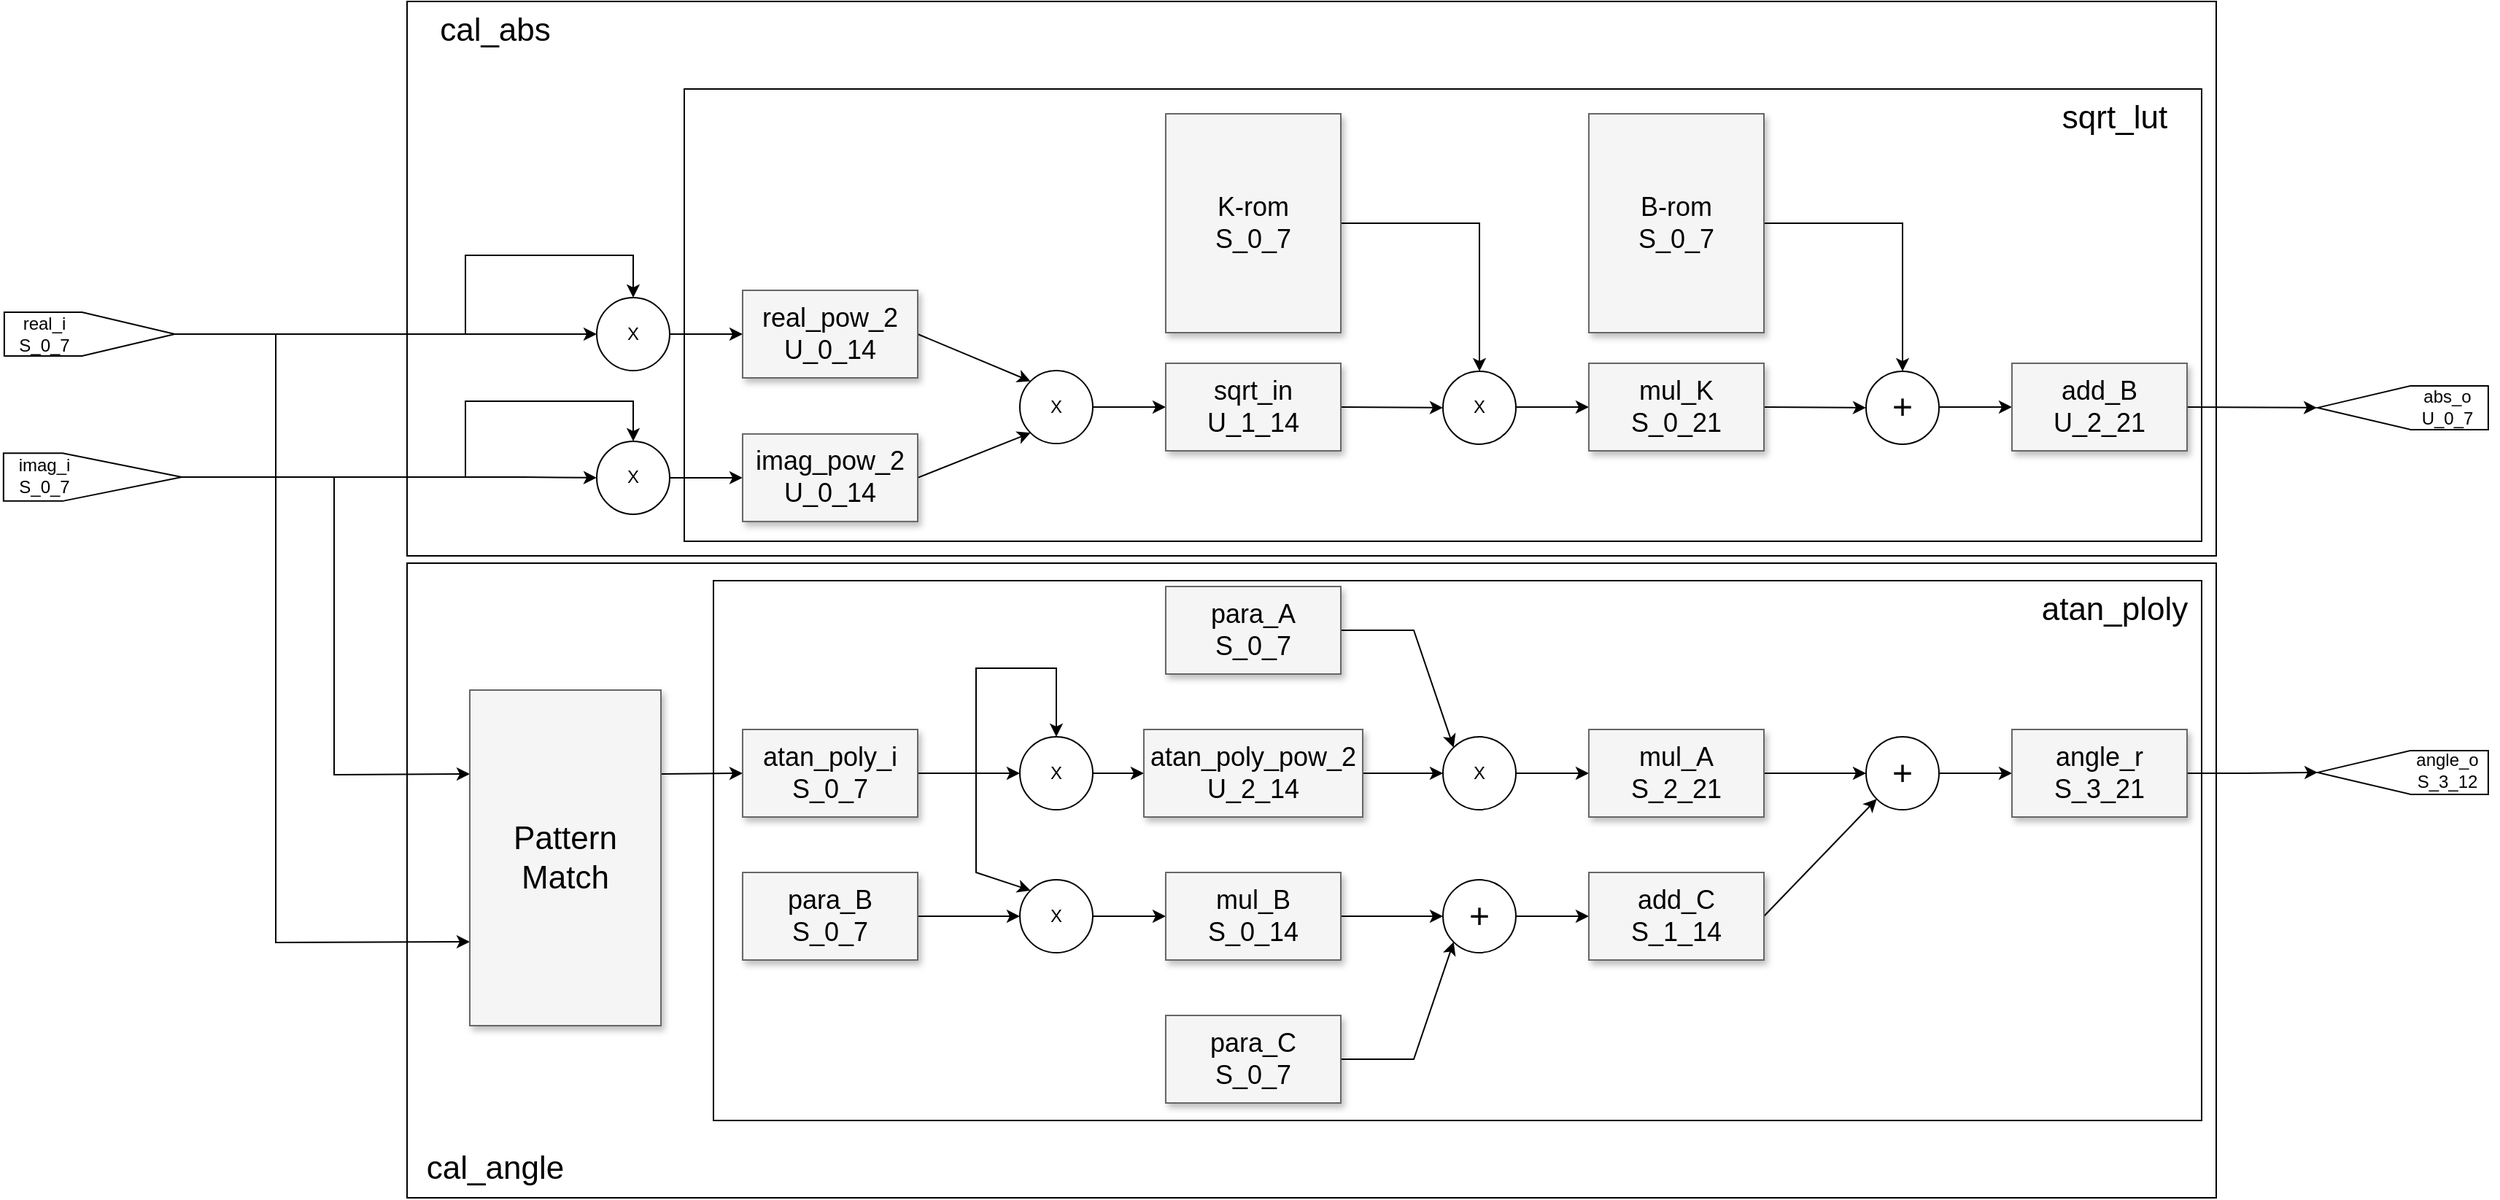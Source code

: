 <mxfile version="21.2.1" type="github">
  <diagram name="Page-1" id="90a13364-a465-7bf4-72fc-28e22215d7a0">
    <mxGraphModel dx="1849" dy="1215" grid="1" gridSize="10" guides="1" tooltips="1" connect="1" arrows="1" fold="1" page="1" pageScale="1.5" pageWidth="1169" pageHeight="826" background="none" math="0" shadow="0">
      <root>
        <mxCell id="0" style=";html=1;" />
        <mxCell id="1" style=";html=1;" parent="0" />
        <mxCell id="tQY6BfCOZmGEvX_oJBTy-113" value="" style="rounded=0;whiteSpace=wrap;html=1;labelBackgroundColor=none;labelBorderColor=none;" vertex="1" parent="1">
          <mxGeometry x="710" y="440" width="1240" height="380" as="geometry" />
        </mxCell>
        <mxCell id="tQY6BfCOZmGEvX_oJBTy-114" value="" style="rounded=0;whiteSpace=wrap;html=1;labelBackgroundColor=none;labelBorderColor=none;" vertex="1" parent="1">
          <mxGeometry x="900" y="500" width="1040" height="310" as="geometry" />
        </mxCell>
        <mxCell id="tQY6BfCOZmGEvX_oJBTy-112" value="" style="rounded=0;whiteSpace=wrap;html=1;labelBackgroundColor=none;labelBorderColor=none;" vertex="1" parent="1">
          <mxGeometry x="710" y="825" width="1240" height="435" as="geometry" />
        </mxCell>
        <mxCell id="tQY6BfCOZmGEvX_oJBTy-111" value="" style="rounded=0;whiteSpace=wrap;html=1;labelBackgroundColor=none;labelBorderColor=none;" vertex="1" parent="1">
          <mxGeometry x="920" y="837" width="1020" height="370" as="geometry" />
        </mxCell>
        <mxCell id="tQY6BfCOZmGEvX_oJBTy-40" style="edgeStyle=none;rounded=0;orthogonalLoop=1;jettySize=auto;html=1;exitX=1;exitY=0.5;exitDx=0;exitDy=0;entryX=0.5;entryY=0;entryDx=0;entryDy=0;" edge="1" parent="1" source="3a17f1ce550125da-8" target="tQY6BfCOZmGEvX_oJBTy-38">
          <mxGeometry relative="1" as="geometry">
            <mxPoint x="1440" y="545.333" as="targetPoint" />
            <Array as="points">
              <mxPoint x="1445" y="592" />
            </Array>
          </mxGeometry>
        </mxCell>
        <mxCell id="3a17f1ce550125da-8" value="K-rom&lt;br&gt;S_0_7" style="whiteSpace=wrap;html=1;shadow=1;fontSize=18;fillColor=#f5f5f5;strokeColor=#666666;" parent="1" vertex="1">
          <mxGeometry x="1230" y="517" width="120" height="150" as="geometry" />
        </mxCell>
        <mxCell id="tQY6BfCOZmGEvX_oJBTy-34" style="edgeStyle=none;rounded=0;orthogonalLoop=1;jettySize=auto;html=1;exitX=1;exitY=0.5;exitDx=0;exitDy=0;entryX=0;entryY=0;entryDx=0;entryDy=0;" edge="1" parent="1" source="3a17f1ce550125da-11" target="tQY6BfCOZmGEvX_oJBTy-28">
          <mxGeometry relative="1" as="geometry" />
        </mxCell>
        <mxCell id="3a17f1ce550125da-11" value="real_pow_2&lt;br&gt;U_0_14" style="whiteSpace=wrap;html=1;shadow=1;fontSize=18;fillColor=#f5f5f5;strokeColor=#666666;" parent="1" vertex="1">
          <mxGeometry x="940" y="638" width="120" height="60" as="geometry" />
        </mxCell>
        <mxCell id="tQY6BfCOZmGEvX_oJBTy-24" style="edgeStyle=none;rounded=0;orthogonalLoop=1;jettySize=auto;html=1;exitX=1;exitY=0.5;exitDx=0;exitDy=0;entryX=0;entryY=0.5;entryDx=0;entryDy=0;" edge="1" parent="1" source="tQY6BfCOZmGEvX_oJBTy-2" target="3a17f1ce550125da-11">
          <mxGeometry relative="1" as="geometry" />
        </mxCell>
        <mxCell id="tQY6BfCOZmGEvX_oJBTy-2" value="X" style="ellipse;whiteSpace=wrap;html=1;aspect=fixed;" vertex="1" parent="1">
          <mxGeometry x="840" y="643" width="50" height="50" as="geometry" />
        </mxCell>
        <mxCell id="tQY6BfCOZmGEvX_oJBTy-6" style="edgeStyle=orthogonalEdgeStyle;rounded=0;orthogonalLoop=1;jettySize=auto;html=1;exitX=0.5;exitY=1;exitDx=0;exitDy=0;entryX=0;entryY=0.5;entryDx=0;entryDy=0;" edge="1" parent="1" source="tQY6BfCOZmGEvX_oJBTy-5" target="tQY6BfCOZmGEvX_oJBTy-2">
          <mxGeometry relative="1" as="geometry">
            <Array as="points">
              <mxPoint x="790" y="668" />
              <mxPoint x="790" y="668" />
            </Array>
          </mxGeometry>
        </mxCell>
        <mxCell id="tQY6BfCOZmGEvX_oJBTy-8" style="edgeStyle=none;rounded=0;orthogonalLoop=1;jettySize=auto;html=1;entryX=0.5;entryY=0;entryDx=0;entryDy=0;" edge="1" parent="1" target="tQY6BfCOZmGEvX_oJBTy-2">
          <mxGeometry relative="1" as="geometry">
            <mxPoint x="750" y="614" as="sourcePoint" />
            <Array as="points">
              <mxPoint x="750" y="668" />
              <mxPoint x="750" y="614" />
              <mxPoint x="810" y="614" />
              <mxPoint x="865" y="614" />
            </Array>
          </mxGeometry>
        </mxCell>
        <mxCell id="tQY6BfCOZmGEvX_oJBTy-56" style="edgeStyle=none;rounded=0;orthogonalLoop=1;jettySize=auto;html=1;entryX=0;entryY=0.75;entryDx=0;entryDy=0;" edge="1" parent="1" target="tQY6BfCOZmGEvX_oJBTy-55">
          <mxGeometry relative="1" as="geometry">
            <mxPoint x="620" y="668" as="sourcePoint" />
            <Array as="points">
              <mxPoint x="620" y="1085" />
            </Array>
          </mxGeometry>
        </mxCell>
        <mxCell id="tQY6BfCOZmGEvX_oJBTy-5" value="" style="shape=offPageConnector;whiteSpace=wrap;html=1;rotation=-90;size=0.544;" vertex="1" parent="1">
          <mxGeometry x="477.37" y="609.56" width="30" height="116.89" as="geometry" />
        </mxCell>
        <mxCell id="tQY6BfCOZmGEvX_oJBTy-27" style="edgeStyle=none;rounded=0;orthogonalLoop=1;jettySize=auto;html=1;exitX=1;exitY=0.5;exitDx=0;exitDy=0;entryX=0;entryY=0.5;entryDx=0;entryDy=0;" edge="1" parent="1" source="tQY6BfCOZmGEvX_oJBTy-20" target="tQY6BfCOZmGEvX_oJBTy-26">
          <mxGeometry relative="1" as="geometry" />
        </mxCell>
        <mxCell id="tQY6BfCOZmGEvX_oJBTy-20" value="X" style="ellipse;whiteSpace=wrap;html=1;aspect=fixed;" vertex="1" parent="1">
          <mxGeometry x="840" y="741.44" width="50" height="50" as="geometry" />
        </mxCell>
        <mxCell id="tQY6BfCOZmGEvX_oJBTy-21" style="edgeStyle=orthogonalEdgeStyle;rounded=0;orthogonalLoop=1;jettySize=auto;html=1;exitX=0.5;exitY=1;exitDx=0;exitDy=0;entryX=0;entryY=0.5;entryDx=0;entryDy=0;" edge="1" parent="1" source="tQY6BfCOZmGEvX_oJBTy-23" target="tQY6BfCOZmGEvX_oJBTy-20">
          <mxGeometry relative="1" as="geometry">
            <Array as="points">
              <mxPoint x="790" y="766.44" />
              <mxPoint x="790" y="766.44" />
            </Array>
          </mxGeometry>
        </mxCell>
        <mxCell id="tQY6BfCOZmGEvX_oJBTy-22" style="edgeStyle=none;rounded=0;orthogonalLoop=1;jettySize=auto;html=1;entryX=0.5;entryY=0;entryDx=0;entryDy=0;" edge="1" parent="1" target="tQY6BfCOZmGEvX_oJBTy-20">
          <mxGeometry relative="1" as="geometry">
            <mxPoint x="750" y="766.44" as="sourcePoint" />
            <Array as="points">
              <mxPoint x="750" y="714" />
              <mxPoint x="865" y="714" />
            </Array>
          </mxGeometry>
        </mxCell>
        <mxCell id="tQY6BfCOZmGEvX_oJBTy-57" style="edgeStyle=none;rounded=0;orthogonalLoop=1;jettySize=auto;html=1;entryX=0;entryY=0.25;entryDx=0;entryDy=0;" edge="1" parent="1" target="tQY6BfCOZmGEvX_oJBTy-55">
          <mxGeometry relative="1" as="geometry">
            <mxPoint x="660" y="766" as="sourcePoint" />
            <Array as="points">
              <mxPoint x="660" y="970" />
            </Array>
          </mxGeometry>
        </mxCell>
        <mxCell id="tQY6BfCOZmGEvX_oJBTy-23" value="" style="shape=offPageConnector;whiteSpace=wrap;html=1;rotation=-90;size=0.668;" vertex="1" parent="1">
          <mxGeometry x="478.11" y="704.95" width="32.79" height="122.18" as="geometry" />
        </mxCell>
        <mxCell id="tQY6BfCOZmGEvX_oJBTy-35" style="edgeStyle=none;rounded=0;orthogonalLoop=1;jettySize=auto;html=1;exitX=1;exitY=0.5;exitDx=0;exitDy=0;entryX=0;entryY=1;entryDx=0;entryDy=0;" edge="1" parent="1" source="tQY6BfCOZmGEvX_oJBTy-26" target="tQY6BfCOZmGEvX_oJBTy-28">
          <mxGeometry relative="1" as="geometry" />
        </mxCell>
        <mxCell id="tQY6BfCOZmGEvX_oJBTy-26" value="imag_pow_2&lt;br&gt;U_0_14" style="whiteSpace=wrap;html=1;shadow=1;fontSize=18;fillColor=#f5f5f5;strokeColor=#666666;" vertex="1" parent="1">
          <mxGeometry x="940" y="736.44" width="120" height="60" as="geometry" />
        </mxCell>
        <mxCell id="tQY6BfCOZmGEvX_oJBTy-37" style="edgeStyle=none;rounded=0;orthogonalLoop=1;jettySize=auto;html=1;exitX=1;exitY=0.5;exitDx=0;exitDy=0;entryX=0;entryY=0.5;entryDx=0;entryDy=0;" edge="1" parent="1" source="tQY6BfCOZmGEvX_oJBTy-28" target="tQY6BfCOZmGEvX_oJBTy-36">
          <mxGeometry relative="1" as="geometry" />
        </mxCell>
        <mxCell id="tQY6BfCOZmGEvX_oJBTy-28" value="X" style="ellipse;whiteSpace=wrap;html=1;aspect=fixed;" vertex="1" parent="1">
          <mxGeometry x="1130" y="693" width="50" height="50" as="geometry" />
        </mxCell>
        <mxCell id="tQY6BfCOZmGEvX_oJBTy-39" style="edgeStyle=none;rounded=0;orthogonalLoop=1;jettySize=auto;html=1;exitX=1;exitY=0.5;exitDx=0;exitDy=0;entryX=0;entryY=0.5;entryDx=0;entryDy=0;" edge="1" parent="1" source="tQY6BfCOZmGEvX_oJBTy-36" target="tQY6BfCOZmGEvX_oJBTy-38">
          <mxGeometry relative="1" as="geometry" />
        </mxCell>
        <mxCell id="tQY6BfCOZmGEvX_oJBTy-36" value="sqrt_in&lt;br&gt;U_1_14" style="whiteSpace=wrap;html=1;shadow=1;fontSize=18;fillColor=#f5f5f5;strokeColor=#666666;" vertex="1" parent="1">
          <mxGeometry x="1230" y="688" width="120" height="60" as="geometry" />
        </mxCell>
        <mxCell id="tQY6BfCOZmGEvX_oJBTy-38" value="X" style="ellipse;whiteSpace=wrap;html=1;aspect=fixed;" vertex="1" parent="1">
          <mxGeometry x="1420" y="693.44" width="50" height="50" as="geometry" />
        </mxCell>
        <mxCell id="tQY6BfCOZmGEvX_oJBTy-41" style="edgeStyle=none;rounded=0;orthogonalLoop=1;jettySize=auto;html=1;exitX=1;exitY=0.5;exitDx=0;exitDy=0;entryX=0.5;entryY=0;entryDx=0;entryDy=0;" edge="1" parent="1">
          <mxGeometry relative="1" as="geometry">
            <mxPoint x="1735" y="693.44" as="targetPoint" />
            <Array as="points">
              <mxPoint x="1735" y="592" />
            </Array>
            <mxPoint x="1640" y="592" as="sourcePoint" />
          </mxGeometry>
        </mxCell>
        <mxCell id="tQY6BfCOZmGEvX_oJBTy-42" value="B-rom&lt;br&gt;S_0_7" style="whiteSpace=wrap;html=1;shadow=1;fontSize=18;fillColor=#f5f5f5;strokeColor=#666666;" vertex="1" parent="1">
          <mxGeometry x="1520" y="517" width="120" height="150" as="geometry" />
        </mxCell>
        <mxCell id="tQY6BfCOZmGEvX_oJBTy-43" style="edgeStyle=none;rounded=0;orthogonalLoop=1;jettySize=auto;html=1;exitX=1;exitY=0.5;exitDx=0;exitDy=0;entryX=0;entryY=0.5;entryDx=0;entryDy=0;" edge="1" parent="1" target="tQY6BfCOZmGEvX_oJBTy-45">
          <mxGeometry relative="1" as="geometry">
            <mxPoint x="1470" y="718" as="sourcePoint" />
          </mxGeometry>
        </mxCell>
        <mxCell id="tQY6BfCOZmGEvX_oJBTy-44" style="edgeStyle=none;rounded=0;orthogonalLoop=1;jettySize=auto;html=1;exitX=1;exitY=0.5;exitDx=0;exitDy=0;entryX=0;entryY=0.5;entryDx=0;entryDy=0;" edge="1" parent="1" source="tQY6BfCOZmGEvX_oJBTy-45" target="tQY6BfCOZmGEvX_oJBTy-46">
          <mxGeometry relative="1" as="geometry" />
        </mxCell>
        <mxCell id="tQY6BfCOZmGEvX_oJBTy-45" value="mul_K&lt;br&gt;S_0_21" style="whiteSpace=wrap;html=1;shadow=1;fontSize=18;fillColor=#f5f5f5;strokeColor=#666666;" vertex="1" parent="1">
          <mxGeometry x="1520" y="688" width="120" height="60" as="geometry" />
        </mxCell>
        <mxCell id="tQY6BfCOZmGEvX_oJBTy-46" value="&lt;font style=&quot;font-size: 24px;&quot;&gt;+&lt;/font&gt;" style="ellipse;whiteSpace=wrap;html=1;aspect=fixed;" vertex="1" parent="1">
          <mxGeometry x="1710" y="693.44" width="50" height="50" as="geometry" />
        </mxCell>
        <mxCell id="tQY6BfCOZmGEvX_oJBTy-53" style="edgeStyle=none;rounded=0;orthogonalLoop=1;jettySize=auto;html=1;exitX=1;exitY=0.5;exitDx=0;exitDy=0;entryX=0;entryY=0.5;entryDx=0;entryDy=0;" edge="1" parent="1" target="tQY6BfCOZmGEvX_oJBTy-54">
          <mxGeometry relative="1" as="geometry">
            <mxPoint x="1760" y="718" as="sourcePoint" />
          </mxGeometry>
        </mxCell>
        <mxCell id="tQY6BfCOZmGEvX_oJBTy-97" style="edgeStyle=none;rounded=0;orthogonalLoop=1;jettySize=auto;html=1;exitX=1;exitY=0.5;exitDx=0;exitDy=0;entryX=0.5;entryY=1;entryDx=0;entryDy=0;" edge="1" parent="1" source="tQY6BfCOZmGEvX_oJBTy-54">
          <mxGeometry relative="1" as="geometry">
            <mxPoint x="2019.065" y="718.44" as="targetPoint" />
          </mxGeometry>
        </mxCell>
        <mxCell id="tQY6BfCOZmGEvX_oJBTy-54" value="add_B&lt;br&gt;U_2_21" style="whiteSpace=wrap;html=1;shadow=1;fontSize=18;fillColor=#f5f5f5;strokeColor=#666666;" vertex="1" parent="1">
          <mxGeometry x="1810" y="688" width="120" height="60" as="geometry" />
        </mxCell>
        <mxCell id="tQY6BfCOZmGEvX_oJBTy-60" style="edgeStyle=none;rounded=0;orthogonalLoop=1;jettySize=auto;html=1;exitX=1;exitY=0.25;exitDx=0;exitDy=0;entryX=0;entryY=0.5;entryDx=0;entryDy=0;" edge="1" parent="1" source="tQY6BfCOZmGEvX_oJBTy-55" target="tQY6BfCOZmGEvX_oJBTy-58">
          <mxGeometry relative="1" as="geometry" />
        </mxCell>
        <mxCell id="tQY6BfCOZmGEvX_oJBTy-55" value="&lt;font style=&quot;font-size: 22px;&quot;&gt;Pattern&lt;br&gt;Match&lt;/font&gt;" style="whiteSpace=wrap;html=1;shadow=1;fontSize=18;fillColor=#f5f5f5;strokeColor=#666666;" vertex="1" parent="1">
          <mxGeometry x="753" y="912" width="131" height="230" as="geometry" />
        </mxCell>
        <mxCell id="tQY6BfCOZmGEvX_oJBTy-64" style="edgeStyle=none;rounded=0;orthogonalLoop=1;jettySize=auto;html=1;exitX=1;exitY=0.5;exitDx=0;exitDy=0;entryX=0;entryY=0.5;entryDx=0;entryDy=0;" edge="1" parent="1" source="tQY6BfCOZmGEvX_oJBTy-58" target="tQY6BfCOZmGEvX_oJBTy-62">
          <mxGeometry relative="1" as="geometry" />
        </mxCell>
        <mxCell id="tQY6BfCOZmGEvX_oJBTy-65" style="edgeStyle=none;rounded=0;orthogonalLoop=1;jettySize=auto;html=1;entryX=0.5;entryY=0;entryDx=0;entryDy=0;" edge="1" parent="1" target="tQY6BfCOZmGEvX_oJBTy-62">
          <mxGeometry relative="1" as="geometry">
            <mxPoint x="1100" y="969" as="sourcePoint" />
            <Array as="points">
              <mxPoint x="1100" y="897" />
              <mxPoint x="1155" y="897" />
            </Array>
          </mxGeometry>
        </mxCell>
        <mxCell id="tQY6BfCOZmGEvX_oJBTy-67" style="edgeStyle=none;rounded=0;orthogonalLoop=1;jettySize=auto;html=1;entryX=0;entryY=0;entryDx=0;entryDy=0;" edge="1" parent="1" target="tQY6BfCOZmGEvX_oJBTy-66">
          <mxGeometry relative="1" as="geometry">
            <mxPoint x="1100" y="969" as="sourcePoint" />
            <Array as="points">
              <mxPoint x="1100" y="1037" />
            </Array>
          </mxGeometry>
        </mxCell>
        <mxCell id="tQY6BfCOZmGEvX_oJBTy-58" value="atan_poly_i&lt;br&gt;S_0_7" style="whiteSpace=wrap;html=1;shadow=1;fontSize=18;fillColor=#f5f5f5;strokeColor=#666666;" vertex="1" parent="1">
          <mxGeometry x="940" y="939" width="120" height="60" as="geometry" />
        </mxCell>
        <mxCell id="tQY6BfCOZmGEvX_oJBTy-68" style="edgeStyle=none;rounded=0;orthogonalLoop=1;jettySize=auto;html=1;exitX=1;exitY=0.5;exitDx=0;exitDy=0;entryX=0;entryY=0.5;entryDx=0;entryDy=0;" edge="1" parent="1" source="tQY6BfCOZmGEvX_oJBTy-61" target="tQY6BfCOZmGEvX_oJBTy-66">
          <mxGeometry relative="1" as="geometry" />
        </mxCell>
        <mxCell id="tQY6BfCOZmGEvX_oJBTy-61" value="para_B&lt;br&gt;S_0_7" style="whiteSpace=wrap;html=1;shadow=1;fontSize=18;fillColor=#f5f5f5;strokeColor=#666666;" vertex="1" parent="1">
          <mxGeometry x="940" y="1037" width="120" height="60" as="geometry" />
        </mxCell>
        <mxCell id="tQY6BfCOZmGEvX_oJBTy-75" style="edgeStyle=none;rounded=0;orthogonalLoop=1;jettySize=auto;html=1;exitX=1;exitY=0.5;exitDx=0;exitDy=0;entryX=0;entryY=0.5;entryDx=0;entryDy=0;" edge="1" parent="1" source="tQY6BfCOZmGEvX_oJBTy-62" target="tQY6BfCOZmGEvX_oJBTy-74">
          <mxGeometry relative="1" as="geometry" />
        </mxCell>
        <mxCell id="tQY6BfCOZmGEvX_oJBTy-62" value="X" style="ellipse;whiteSpace=wrap;html=1;aspect=fixed;" vertex="1" parent="1">
          <mxGeometry x="1130" y="944" width="50" height="50" as="geometry" />
        </mxCell>
        <mxCell id="tQY6BfCOZmGEvX_oJBTy-76" style="edgeStyle=none;rounded=0;orthogonalLoop=1;jettySize=auto;html=1;exitX=1;exitY=0.5;exitDx=0;exitDy=0;entryX=0;entryY=0.5;entryDx=0;entryDy=0;" edge="1" parent="1" source="tQY6BfCOZmGEvX_oJBTy-66" target="tQY6BfCOZmGEvX_oJBTy-70">
          <mxGeometry relative="1" as="geometry" />
        </mxCell>
        <mxCell id="tQY6BfCOZmGEvX_oJBTy-66" value="X" style="ellipse;whiteSpace=wrap;html=1;aspect=fixed;" vertex="1" parent="1">
          <mxGeometry x="1130" y="1042" width="50" height="50" as="geometry" />
        </mxCell>
        <mxCell id="tQY6BfCOZmGEvX_oJBTy-81" style="edgeStyle=none;rounded=0;orthogonalLoop=1;jettySize=auto;html=1;exitX=1;exitY=0.5;exitDx=0;exitDy=0;entryX=0;entryY=0.5;entryDx=0;entryDy=0;" edge="1" parent="1" source="tQY6BfCOZmGEvX_oJBTy-70" target="tQY6BfCOZmGEvX_oJBTy-78">
          <mxGeometry relative="1" as="geometry" />
        </mxCell>
        <mxCell id="tQY6BfCOZmGEvX_oJBTy-70" value="mul_B&lt;br&gt;S_0_14" style="whiteSpace=wrap;html=1;shadow=1;fontSize=18;fillColor=#f5f5f5;strokeColor=#666666;" vertex="1" parent="1">
          <mxGeometry x="1230" y="1037" width="120" height="60" as="geometry" />
        </mxCell>
        <mxCell id="tQY6BfCOZmGEvX_oJBTy-82" style="edgeStyle=none;rounded=0;orthogonalLoop=1;jettySize=auto;html=1;exitX=1;exitY=0.5;exitDx=0;exitDy=0;entryX=0;entryY=1;entryDx=0;entryDy=0;" edge="1" parent="1" source="tQY6BfCOZmGEvX_oJBTy-71" target="tQY6BfCOZmGEvX_oJBTy-78">
          <mxGeometry relative="1" as="geometry">
            <Array as="points">
              <mxPoint x="1400" y="1165" />
            </Array>
          </mxGeometry>
        </mxCell>
        <mxCell id="tQY6BfCOZmGEvX_oJBTy-71" value="para_C&lt;br&gt;S_0_7" style="whiteSpace=wrap;html=1;shadow=1;fontSize=18;fillColor=#f5f5f5;strokeColor=#666666;" vertex="1" parent="1">
          <mxGeometry x="1230" y="1135" width="120" height="60" as="geometry" />
        </mxCell>
        <mxCell id="tQY6BfCOZmGEvX_oJBTy-80" style="edgeStyle=none;rounded=0;orthogonalLoop=1;jettySize=auto;html=1;exitX=1;exitY=0.5;exitDx=0;exitDy=0;entryX=0;entryY=0;entryDx=0;entryDy=0;" edge="1" parent="1" source="tQY6BfCOZmGEvX_oJBTy-73" target="tQY6BfCOZmGEvX_oJBTy-77">
          <mxGeometry relative="1" as="geometry">
            <Array as="points">
              <mxPoint x="1400" y="871" />
            </Array>
          </mxGeometry>
        </mxCell>
        <mxCell id="tQY6BfCOZmGEvX_oJBTy-73" value="para_A&lt;br&gt;S_0_7" style="whiteSpace=wrap;html=1;shadow=1;fontSize=18;fillColor=#f5f5f5;strokeColor=#666666;" vertex="1" parent="1">
          <mxGeometry x="1230" y="841" width="120" height="60" as="geometry" />
        </mxCell>
        <mxCell id="tQY6BfCOZmGEvX_oJBTy-79" style="edgeStyle=none;rounded=0;orthogonalLoop=1;jettySize=auto;html=1;exitX=1;exitY=0.5;exitDx=0;exitDy=0;entryX=0;entryY=0.5;entryDx=0;entryDy=0;" edge="1" parent="1" source="tQY6BfCOZmGEvX_oJBTy-74" target="tQY6BfCOZmGEvX_oJBTy-77">
          <mxGeometry relative="1" as="geometry" />
        </mxCell>
        <mxCell id="tQY6BfCOZmGEvX_oJBTy-74" value="atan_poly_pow_2&lt;br&gt;U_2_14" style="whiteSpace=wrap;html=1;shadow=1;fontSize=18;fillColor=#f5f5f5;strokeColor=#666666;" vertex="1" parent="1">
          <mxGeometry x="1215" y="939" width="150" height="60" as="geometry" />
        </mxCell>
        <mxCell id="tQY6BfCOZmGEvX_oJBTy-85" style="edgeStyle=none;rounded=0;orthogonalLoop=1;jettySize=auto;html=1;exitX=1;exitY=0.5;exitDx=0;exitDy=0;entryX=0;entryY=0.5;entryDx=0;entryDy=0;" edge="1" parent="1" source="tQY6BfCOZmGEvX_oJBTy-77" target="tQY6BfCOZmGEvX_oJBTy-84">
          <mxGeometry relative="1" as="geometry" />
        </mxCell>
        <mxCell id="tQY6BfCOZmGEvX_oJBTy-77" value="X" style="ellipse;whiteSpace=wrap;html=1;aspect=fixed;" vertex="1" parent="1">
          <mxGeometry x="1420" y="944" width="50" height="50" as="geometry" />
        </mxCell>
        <mxCell id="tQY6BfCOZmGEvX_oJBTy-86" style="edgeStyle=none;rounded=0;orthogonalLoop=1;jettySize=auto;html=1;exitX=1;exitY=0.5;exitDx=0;exitDy=0;entryX=0;entryY=0.5;entryDx=0;entryDy=0;" edge="1" parent="1" source="tQY6BfCOZmGEvX_oJBTy-78" target="tQY6BfCOZmGEvX_oJBTy-83">
          <mxGeometry relative="1" as="geometry" />
        </mxCell>
        <mxCell id="tQY6BfCOZmGEvX_oJBTy-78" value="&lt;font style=&quot;font-size: 24px;&quot;&gt;+&lt;/font&gt;" style="ellipse;whiteSpace=wrap;html=1;aspect=fixed;" vertex="1" parent="1">
          <mxGeometry x="1420" y="1042" width="50" height="50" as="geometry" />
        </mxCell>
        <mxCell id="tQY6BfCOZmGEvX_oJBTy-90" style="edgeStyle=none;rounded=0;orthogonalLoop=1;jettySize=auto;html=1;exitX=1;exitY=0.5;exitDx=0;exitDy=0;entryX=0;entryY=1;entryDx=0;entryDy=0;" edge="1" parent="1" source="tQY6BfCOZmGEvX_oJBTy-83" target="tQY6BfCOZmGEvX_oJBTy-87">
          <mxGeometry relative="1" as="geometry" />
        </mxCell>
        <mxCell id="tQY6BfCOZmGEvX_oJBTy-83" value="add_C&lt;br&gt;S_1_14" style="whiteSpace=wrap;html=1;shadow=1;fontSize=18;fillColor=#f5f5f5;strokeColor=#666666;" vertex="1" parent="1">
          <mxGeometry x="1520" y="1037" width="120" height="60" as="geometry" />
        </mxCell>
        <mxCell id="tQY6BfCOZmGEvX_oJBTy-89" style="edgeStyle=none;rounded=0;orthogonalLoop=1;jettySize=auto;html=1;exitX=1;exitY=0.5;exitDx=0;exitDy=0;entryX=0;entryY=0.5;entryDx=0;entryDy=0;" edge="1" parent="1" source="tQY6BfCOZmGEvX_oJBTy-84" target="tQY6BfCOZmGEvX_oJBTy-87">
          <mxGeometry relative="1" as="geometry" />
        </mxCell>
        <mxCell id="tQY6BfCOZmGEvX_oJBTy-84" value="mul_A&lt;br&gt;S_2_21" style="whiteSpace=wrap;html=1;shadow=1;fontSize=18;fillColor=#f5f5f5;strokeColor=#666666;" vertex="1" parent="1">
          <mxGeometry x="1520" y="939" width="120" height="60" as="geometry" />
        </mxCell>
        <mxCell id="tQY6BfCOZmGEvX_oJBTy-87" value="&lt;font style=&quot;font-size: 24px;&quot;&gt;+&lt;/font&gt;" style="ellipse;whiteSpace=wrap;html=1;aspect=fixed;" vertex="1" parent="1">
          <mxGeometry x="1710" y="944" width="50" height="50" as="geometry" />
        </mxCell>
        <mxCell id="tQY6BfCOZmGEvX_oJBTy-93" style="edgeStyle=none;rounded=0;orthogonalLoop=1;jettySize=auto;html=1;exitX=1;exitY=0.5;exitDx=0;exitDy=0;entryX=0;entryY=0.5;entryDx=0;entryDy=0;" edge="1" parent="1" target="tQY6BfCOZmGEvX_oJBTy-94">
          <mxGeometry relative="1" as="geometry">
            <mxPoint x="1760" y="969" as="sourcePoint" />
          </mxGeometry>
        </mxCell>
        <mxCell id="tQY6BfCOZmGEvX_oJBTy-100" style="edgeStyle=none;rounded=0;orthogonalLoop=1;jettySize=auto;html=1;exitX=1;exitY=0.5;exitDx=0;exitDy=0;entryX=0.5;entryY=1;entryDx=0;entryDy=0;" edge="1" parent="1" source="tQY6BfCOZmGEvX_oJBTy-94" target="tQY6BfCOZmGEvX_oJBTy-109">
          <mxGeometry relative="1" as="geometry">
            <mxPoint x="2019" y="849" as="targetPoint" />
            <Array as="points">
              <mxPoint x="1970" y="969" />
            </Array>
          </mxGeometry>
        </mxCell>
        <mxCell id="tQY6BfCOZmGEvX_oJBTy-94" value="angle_r&lt;br&gt;S_3_21" style="whiteSpace=wrap;html=1;shadow=1;fontSize=18;fillColor=#f5f5f5;strokeColor=#666666;" vertex="1" parent="1">
          <mxGeometry x="1810" y="939" width="120" height="60" as="geometry" />
        </mxCell>
        <mxCell id="tQY6BfCOZmGEvX_oJBTy-101" value="real_i&lt;br&gt;S_0_7" style="text;html=1;align=center;verticalAlign=middle;resizable=0;points=[];autosize=1;strokeColor=none;fillColor=none;" vertex="1" parent="1">
          <mxGeometry x="431.25" y="648" width="60" height="40" as="geometry" />
        </mxCell>
        <mxCell id="tQY6BfCOZmGEvX_oJBTy-102" value="imag_i&lt;br&gt;S_0_7" style="text;html=1;align=center;verticalAlign=middle;resizable=0;points=[];autosize=1;strokeColor=none;fillColor=none;" vertex="1" parent="1">
          <mxGeometry x="431.25" y="745" width="60" height="40" as="geometry" />
        </mxCell>
        <mxCell id="tQY6BfCOZmGEvX_oJBTy-107" value="" style="shape=offPageConnector;whiteSpace=wrap;html=1;rotation=90;size=0.544;" vertex="1" parent="1">
          <mxGeometry x="2063" y="660" width="30" height="116.89" as="geometry" />
        </mxCell>
        <mxCell id="tQY6BfCOZmGEvX_oJBTy-108" value="abs_o&lt;br&gt;U_0_7" style="text;html=1;align=center;verticalAlign=middle;resizable=0;points=[];autosize=1;strokeColor=none;fillColor=none;" vertex="1" parent="1">
          <mxGeometry x="2078" y="698.44" width="60" height="40" as="geometry" />
        </mxCell>
        <mxCell id="tQY6BfCOZmGEvX_oJBTy-109" value="" style="shape=offPageConnector;whiteSpace=wrap;html=1;rotation=90;size=0.544;" vertex="1" parent="1">
          <mxGeometry x="2063" y="910" width="30" height="116.89" as="geometry" />
        </mxCell>
        <mxCell id="tQY6BfCOZmGEvX_oJBTy-110" value="angle_o&lt;br&gt;S_3_12" style="text;html=1;align=center;verticalAlign=middle;resizable=0;points=[];autosize=1;strokeColor=none;fillColor=none;" vertex="1" parent="1">
          <mxGeometry x="2073" y="947.44" width="70" height="40" as="geometry" />
        </mxCell>
        <mxCell id="tQY6BfCOZmGEvX_oJBTy-116" value="&lt;font style=&quot;font-size: 22px;&quot;&gt;cal_angle&lt;/font&gt;" style="text;html=1;align=center;verticalAlign=middle;resizable=0;points=[];autosize=1;strokeColor=none;fillColor=none;" vertex="1" parent="1">
          <mxGeometry x="710" y="1220" width="120" height="40" as="geometry" />
        </mxCell>
        <mxCell id="tQY6BfCOZmGEvX_oJBTy-117" value="&lt;font style=&quot;font-size: 22px;&quot;&gt;atan_ploly&lt;/font&gt;" style="text;html=1;align=center;verticalAlign=middle;resizable=0;points=[];autosize=1;strokeColor=none;fillColor=none;" vertex="1" parent="1">
          <mxGeometry x="1820" y="837" width="120" height="40" as="geometry" />
        </mxCell>
        <mxCell id="tQY6BfCOZmGEvX_oJBTy-118" value="&lt;font style=&quot;font-size: 22px;&quot;&gt;sqrt_lut&lt;/font&gt;" style="text;html=1;align=center;verticalAlign=middle;resizable=0;points=[];autosize=1;strokeColor=none;fillColor=none;" vertex="1" parent="1">
          <mxGeometry x="1830" y="500" width="100" height="40" as="geometry" />
        </mxCell>
        <mxCell id="tQY6BfCOZmGEvX_oJBTy-119" value="&lt;font style=&quot;font-size: 22px;&quot;&gt;cal_abs&lt;/font&gt;" style="text;html=1;align=center;verticalAlign=middle;resizable=0;points=[];autosize=1;strokeColor=none;fillColor=none;" vertex="1" parent="1">
          <mxGeometry x="720" y="440" width="100" height="40" as="geometry" />
        </mxCell>
      </root>
    </mxGraphModel>
  </diagram>
</mxfile>
